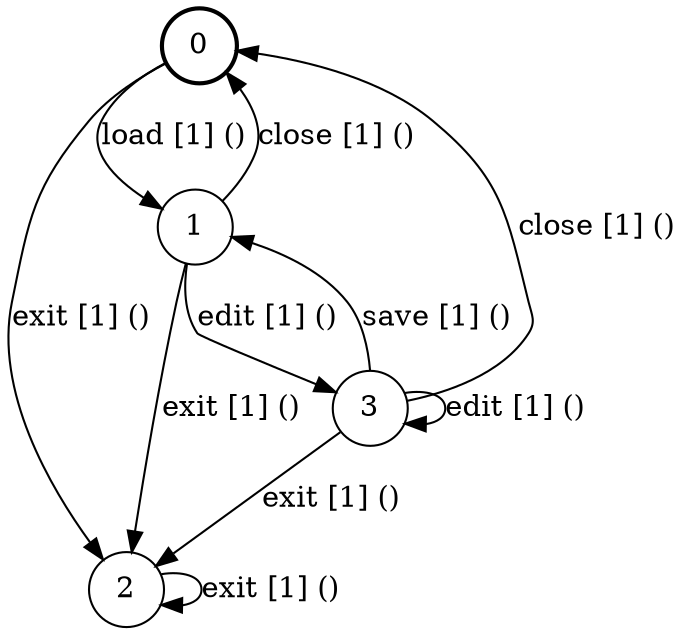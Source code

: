 # generated file, don't try to modify
# command: dot -Tpng <filename> > tree.png
digraph Automaton {
    node [shape = circle];
    0 [style = "bold"];
    0 -> 2 [label = "exit [1] () "];
    0 -> 1 [label = "load [1] () "];
    1 -> 0 [label = "close [1] () "];
    1 -> 3 [label = "edit [1] () "];
    1 -> 2 [label = "exit [1] () "];
    2 -> 2 [label = "exit [1] () "];
    3 -> 0 [label = "close [1] () "];
    3 -> 3 [label = "edit [1] () "];
    3 -> 2 [label = "exit [1] () "];
    3 -> 1 [label = "save [1] () "];
}
